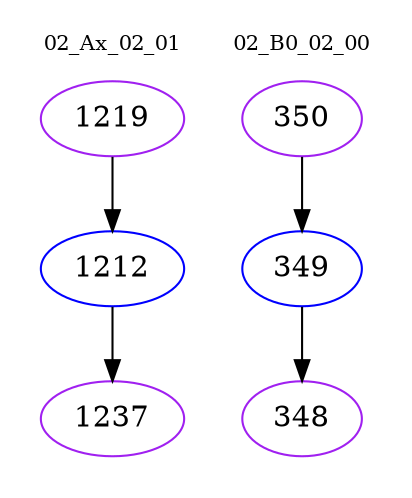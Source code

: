 digraph{
subgraph cluster_0 {
color = white
label = "02_Ax_02_01";
fontsize=10;
T0_1219 [label="1219", color="purple"]
T0_1219 -> T0_1212 [color="black"]
T0_1212 [label="1212", color="blue"]
T0_1212 -> T0_1237 [color="black"]
T0_1237 [label="1237", color="purple"]
}
subgraph cluster_1 {
color = white
label = "02_B0_02_00";
fontsize=10;
T1_350 [label="350", color="purple"]
T1_350 -> T1_349 [color="black"]
T1_349 [label="349", color="blue"]
T1_349 -> T1_348 [color="black"]
T1_348 [label="348", color="purple"]
}
}

